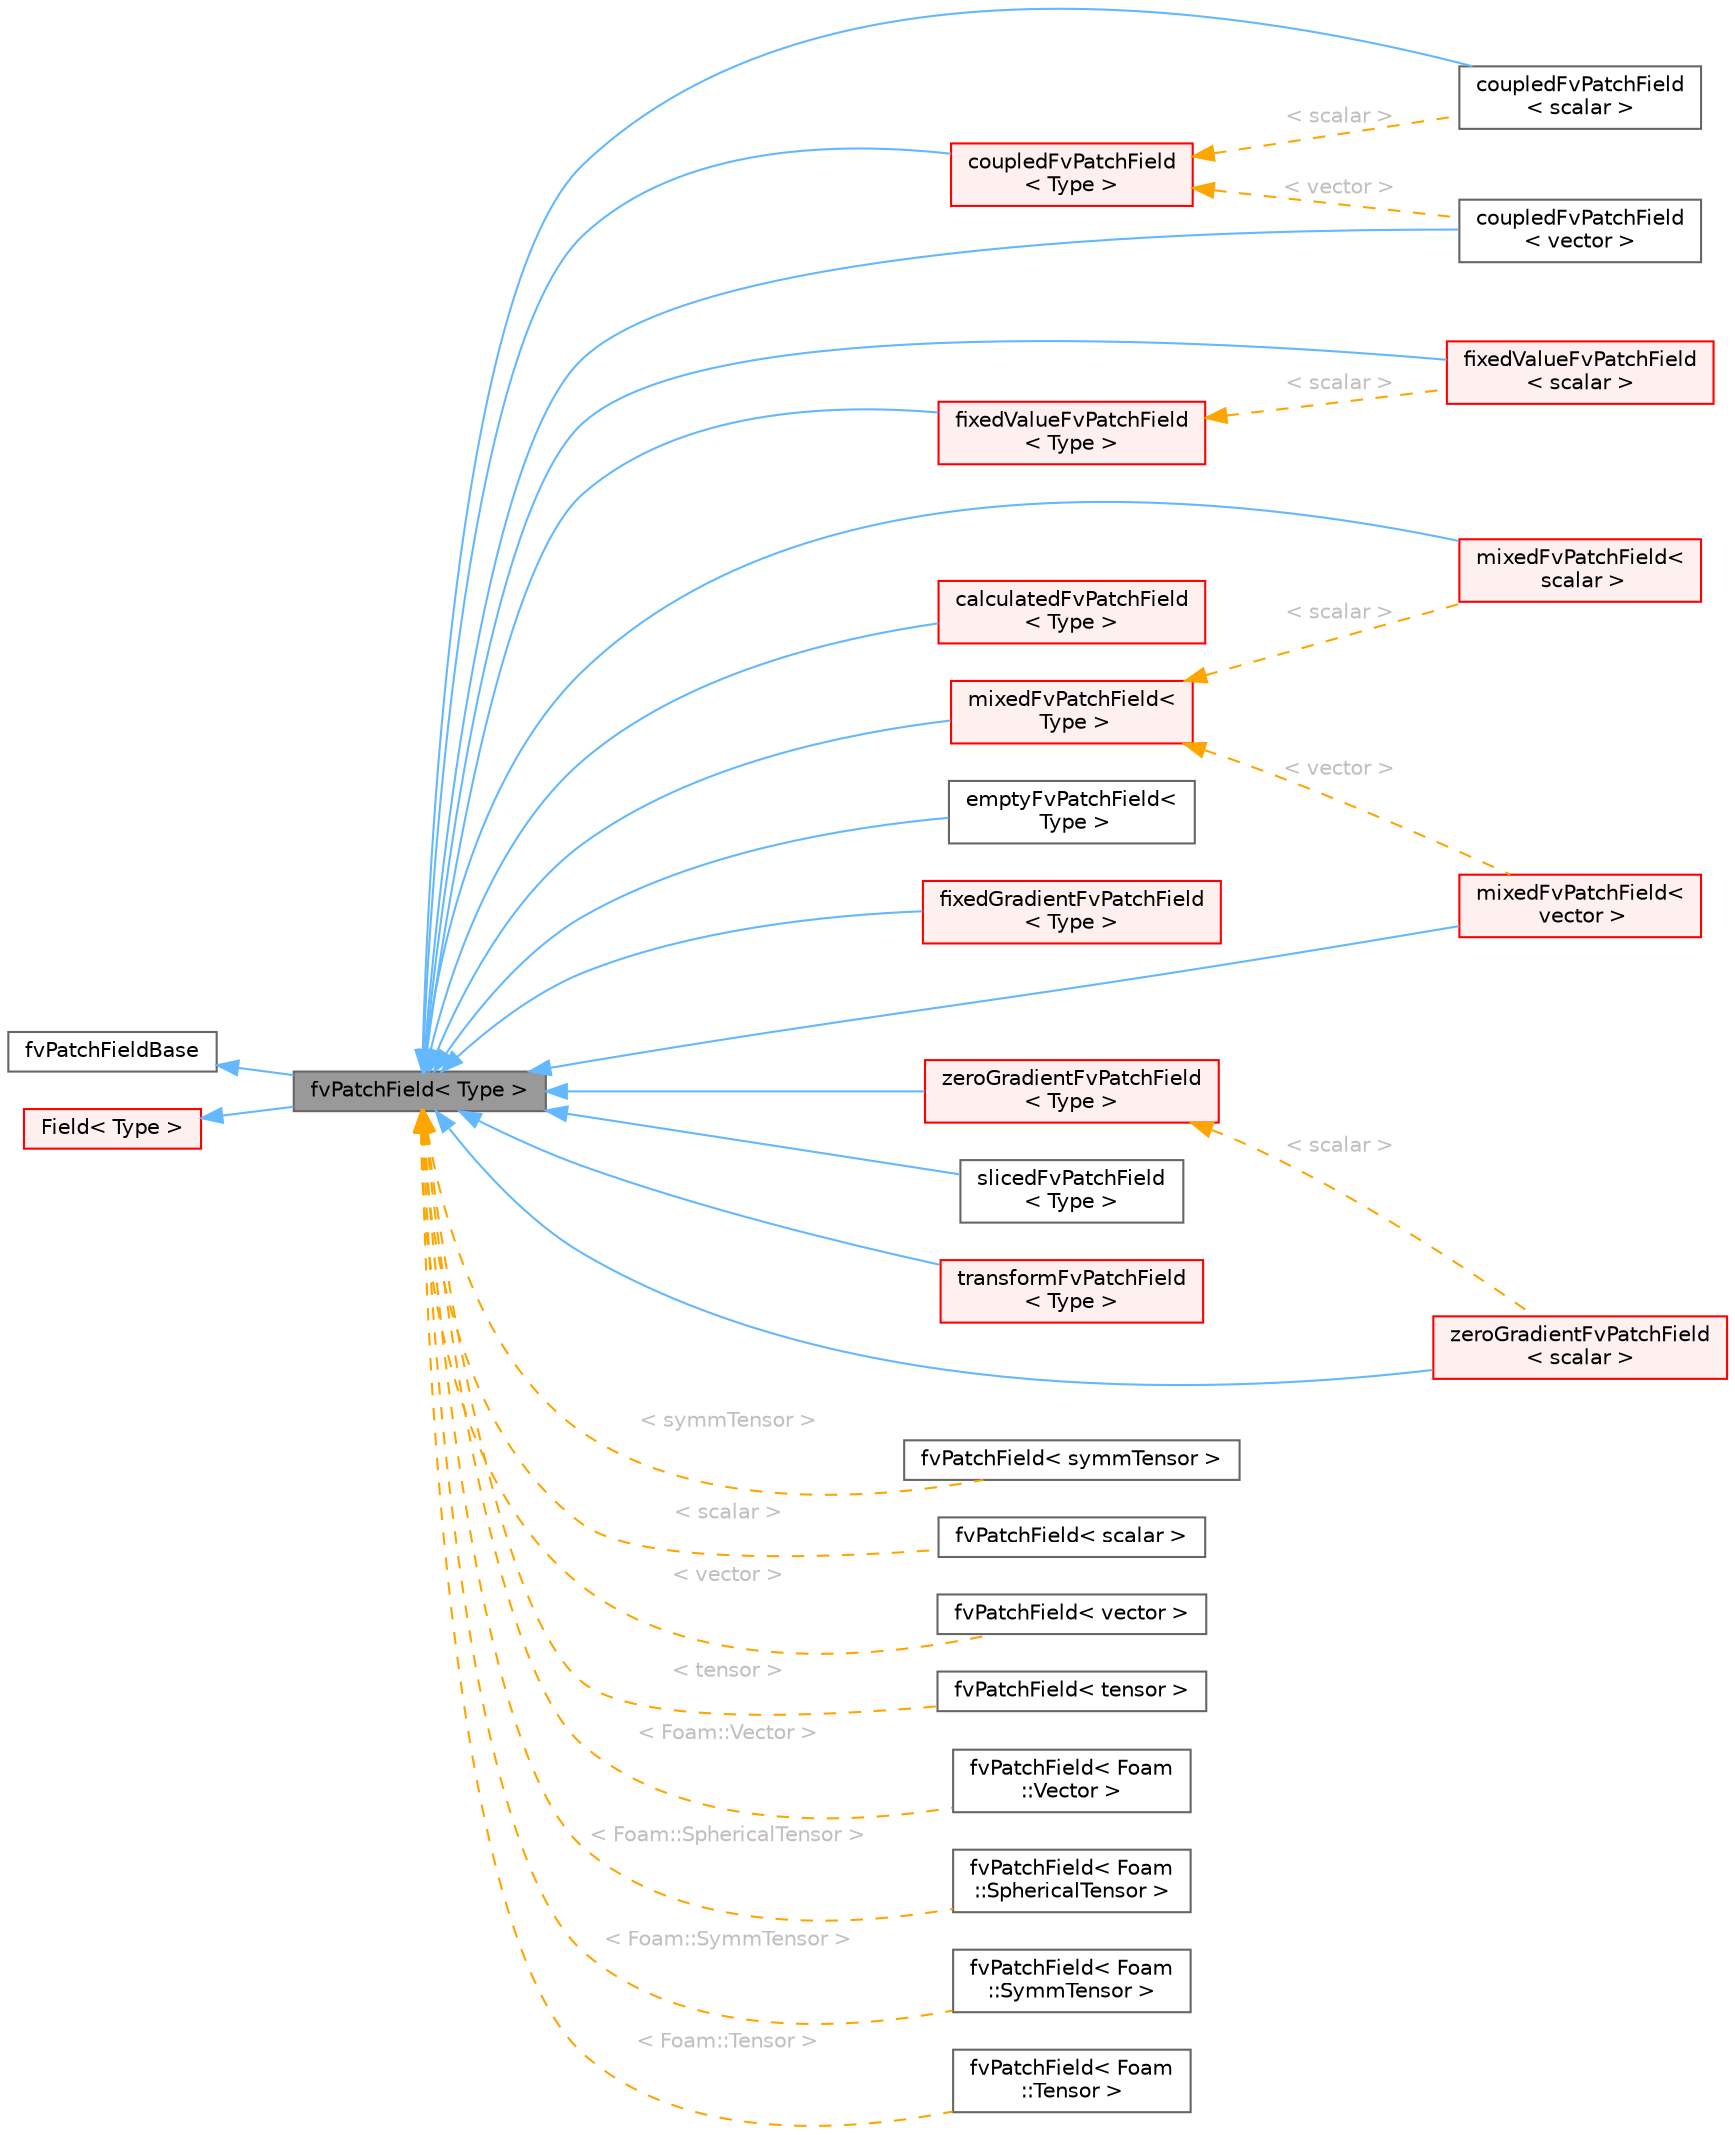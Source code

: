 digraph "fvPatchField&lt; Type &gt;"
{
 // LATEX_PDF_SIZE
  bgcolor="transparent";
  edge [fontname=Helvetica,fontsize=10,labelfontname=Helvetica,labelfontsize=10];
  node [fontname=Helvetica,fontsize=10,shape=box,height=0.2,width=0.4];
  rankdir="LR";
  Node1 [id="Node000001",label="fvPatchField\< Type \>",height=0.2,width=0.4,color="gray40", fillcolor="grey60", style="filled", fontcolor="black",tooltip="Abstract base class with a fat-interface to all derived classes covering all possible ways in which t..."];
  Node2 -> Node1 [id="edge1_Node000001_Node000002",dir="back",color="steelblue1",style="solid",tooltip=" "];
  Node2 [id="Node000002",label="fvPatchFieldBase",height=0.2,width=0.4,color="gray40", fillcolor="white", style="filled",URL="$classFoam_1_1fvPatchFieldBase.html",tooltip=" "];
  Node3 -> Node1 [id="edge2_Node000001_Node000003",dir="back",color="steelblue1",style="solid",tooltip=" "];
  Node3 [id="Node000003",label="Field\< Type \>",height=0.2,width=0.4,color="red", fillcolor="#FFF0F0", style="filled",URL="$classFoam_1_1Field.html",tooltip="Generic templated field type."];
  Node1 -> Node10 [id="edge3_Node000001_Node000010",dir="back",color="steelblue1",style="solid",tooltip=" "];
  Node10 [id="Node000010",label="coupledFvPatchField\l\< scalar \>",height=0.2,width=0.4,color="gray40", fillcolor="white", style="filled",URL="$classFoam_1_1coupledFvPatchField.html",tooltip=" "];
  Node1 -> Node11 [id="edge4_Node000001_Node000011",dir="back",color="steelblue1",style="solid",tooltip=" "];
  Node11 [id="Node000011",label="coupledFvPatchField\l\< vector \>",height=0.2,width=0.4,color="gray40", fillcolor="white", style="filled",URL="$classFoam_1_1coupledFvPatchField.html",tooltip=" "];
  Node1 -> Node12 [id="edge5_Node000001_Node000012",dir="back",color="steelblue1",style="solid",tooltip=" "];
  Node12 [id="Node000012",label="fixedValueFvPatchField\l\< scalar \>",height=0.2,width=0.4,color="red", fillcolor="#FFF0F0", style="filled",URL="$classFoam_1_1fixedValueFvPatchField.html",tooltip=" "];
  Node1 -> Node20 [id="edge6_Node000001_Node000020",dir="back",color="steelblue1",style="solid",tooltip=" "];
  Node20 [id="Node000020",label="mixedFvPatchField\<\l scalar \>",height=0.2,width=0.4,color="red", fillcolor="#FFF0F0", style="filled",URL="$classFoam_1_1mixedFvPatchField.html",tooltip=" "];
  Node1 -> Node24 [id="edge7_Node000001_Node000024",dir="back",color="steelblue1",style="solid",tooltip=" "];
  Node24 [id="Node000024",label="mixedFvPatchField\<\l vector \>",height=0.2,width=0.4,color="red", fillcolor="#FFF0F0", style="filled",URL="$classFoam_1_1mixedFvPatchField.html",tooltip=" "];
  Node1 -> Node26 [id="edge8_Node000001_Node000026",dir="back",color="steelblue1",style="solid",tooltip=" "];
  Node26 [id="Node000026",label="zeroGradientFvPatchField\l\< scalar \>",height=0.2,width=0.4,color="red", fillcolor="#FFF0F0", style="filled",URL="$classFoam_1_1zeroGradientFvPatchField.html",tooltip=" "];
  Node1 -> Node29 [id="edge9_Node000001_Node000029",dir="back",color="steelblue1",style="solid",tooltip=" "];
  Node29 [id="Node000029",label="calculatedFvPatchField\l\< Type \>",height=0.2,width=0.4,color="red", fillcolor="#FFF0F0", style="filled",URL="$classFoam_1_1calculatedFvPatchField.html",tooltip="This boundary condition is not designed to be evaluated; it is assmued that the value is assigned via..."];
  Node1 -> Node32 [id="edge10_Node000001_Node000032",dir="back",color="steelblue1",style="solid",tooltip=" "];
  Node32 [id="Node000032",label="coupledFvPatchField\l\< Type \>",height=0.2,width=0.4,color="red", fillcolor="#FFF0F0", style="filled",URL="$classFoam_1_1coupledFvPatchField.html",tooltip="Abstract base class for coupled patches."];
  Node32 -> Node10 [id="edge11_Node000032_Node000010",dir="back",color="orange",style="dashed",tooltip=" ",label=" \< scalar \>",fontcolor="grey" ];
  Node32 -> Node11 [id="edge12_Node000032_Node000011",dir="back",color="orange",style="dashed",tooltip=" ",label=" \< vector \>",fontcolor="grey" ];
  Node1 -> Node62 [id="edge13_Node000001_Node000062",dir="back",color="steelblue1",style="solid",tooltip=" "];
  Node62 [id="Node000062",label="emptyFvPatchField\<\l Type \>",height=0.2,width=0.4,color="gray40", fillcolor="white", style="filled",URL="$classFoam_1_1emptyFvPatchField.html",tooltip="This boundary condition provides an 'empty' condition for reduced dimensions cases,..."];
  Node1 -> Node63 [id="edge14_Node000001_Node000063",dir="back",color="steelblue1",style="solid",tooltip=" "];
  Node63 [id="Node000063",label="fixedGradientFvPatchField\l\< Type \>",height=0.2,width=0.4,color="red", fillcolor="#FFF0F0", style="filled",URL="$classFoam_1_1fixedGradientFvPatchField.html",tooltip="This boundary condition supplies a fixed gradient condition, such that the patch values are calculate..."];
  Node1 -> Node65 [id="edge15_Node000001_Node000065",dir="back",color="steelblue1",style="solid",tooltip=" "];
  Node65 [id="Node000065",label="fixedValueFvPatchField\l\< Type \>",height=0.2,width=0.4,color="red", fillcolor="#FFF0F0", style="filled",URL="$classFoam_1_1fixedValueFvPatchField.html",tooltip="This boundary condition supplies a fixed value constraint, and is the base class for a number of othe..."];
  Node65 -> Node12 [id="edge16_Node000065_Node000012",dir="back",color="orange",style="dashed",tooltip=" ",label=" \< scalar \>",fontcolor="grey" ];
  Node1 -> Node83 [id="edge17_Node000001_Node000083",dir="back",color="steelblue1",style="solid",tooltip=" "];
  Node83 [id="Node000083",label="mixedFvPatchField\<\l Type \>",height=0.2,width=0.4,color="red", fillcolor="#FFF0F0", style="filled",URL="$classFoam_1_1mixedFvPatchField.html",tooltip="This boundary condition provides a base class for 'mixed' type boundary conditions,..."];
  Node83 -> Node20 [id="edge18_Node000083_Node000020",dir="back",color="orange",style="dashed",tooltip=" ",label=" \< scalar \>",fontcolor="grey" ];
  Node83 -> Node24 [id="edge19_Node000083_Node000024",dir="back",color="orange",style="dashed",tooltip=" ",label=" \< vector \>",fontcolor="grey" ];
  Node1 -> Node100 [id="edge20_Node000001_Node000100",dir="back",color="steelblue1",style="solid",tooltip=" "];
  Node100 [id="Node000100",label="slicedFvPatchField\l\< Type \>",height=0.2,width=0.4,color="gray40", fillcolor="white", style="filled",URL="$classFoam_1_1slicedFvPatchField.html",tooltip="Specialization of fvPatchField which creates the underlying fvPatchField as a slice of the given comp..."];
  Node1 -> Node101 [id="edge21_Node000001_Node000101",dir="back",color="steelblue1",style="solid",tooltip=" "];
  Node101 [id="Node000101",label="transformFvPatchField\l\< Type \>",height=0.2,width=0.4,color="red", fillcolor="#FFF0F0", style="filled",URL="$classFoam_1_1transformFvPatchField.html",tooltip="Foam::transformFvPatchField."];
  Node1 -> Node111 [id="edge22_Node000001_Node000111",dir="back",color="steelblue1",style="solid",tooltip=" "];
  Node111 [id="Node000111",label="zeroGradientFvPatchField\l\< Type \>",height=0.2,width=0.4,color="red", fillcolor="#FFF0F0", style="filled",URL="$classFoam_1_1zeroGradientFvPatchField.html",tooltip="This boundary condition applies a zero-gradient condition from the patch internal field onto the patc..."];
  Node111 -> Node26 [id="edge23_Node000111_Node000026",dir="back",color="orange",style="dashed",tooltip=" ",label=" \< scalar \>",fontcolor="grey" ];
  Node1 -> Node116 [id="edge24_Node000001_Node000116",dir="back",color="orange",style="dashed",tooltip=" ",label=" \< symmTensor \>",fontcolor="grey" ];
  Node116 [id="Node000116",label="fvPatchField\< symmTensor \>",height=0.2,width=0.4,color="gray40", fillcolor="white", style="filled",URL="$classFoam_1_1fvPatchField.html",tooltip=" "];
  Node1 -> Node117 [id="edge25_Node000001_Node000117",dir="back",color="orange",style="dashed",tooltip=" ",label=" \< scalar \>",fontcolor="grey" ];
  Node117 [id="Node000117",label="fvPatchField\< scalar \>",height=0.2,width=0.4,color="gray40", fillcolor="white", style="filled",URL="$classFoam_1_1fvPatchField.html",tooltip=" "];
  Node1 -> Node118 [id="edge26_Node000001_Node000118",dir="back",color="orange",style="dashed",tooltip=" ",label=" \< vector \>",fontcolor="grey" ];
  Node118 [id="Node000118",label="fvPatchField\< vector \>",height=0.2,width=0.4,color="gray40", fillcolor="white", style="filled",URL="$classFoam_1_1fvPatchField.html",tooltip=" "];
  Node1 -> Node119 [id="edge27_Node000001_Node000119",dir="back",color="orange",style="dashed",tooltip=" ",label=" \< tensor \>",fontcolor="grey" ];
  Node119 [id="Node000119",label="fvPatchField\< tensor \>",height=0.2,width=0.4,color="gray40", fillcolor="white", style="filled",URL="$classFoam_1_1fvPatchField.html",tooltip=" "];
  Node1 -> Node120 [id="edge28_Node000001_Node000120",dir="back",color="orange",style="dashed",tooltip=" ",label=" \< Foam::Vector \>",fontcolor="grey" ];
  Node120 [id="Node000120",label="fvPatchField\< Foam\l::Vector \>",height=0.2,width=0.4,color="gray40", fillcolor="white", style="filled",URL="$classFoam_1_1fvPatchField.html",tooltip=" "];
  Node1 -> Node121 [id="edge29_Node000001_Node000121",dir="back",color="orange",style="dashed",tooltip=" ",label=" \< Foam::SphericalTensor \>",fontcolor="grey" ];
  Node121 [id="Node000121",label="fvPatchField\< Foam\l::SphericalTensor \>",height=0.2,width=0.4,color="gray40", fillcolor="white", style="filled",URL="$classFoam_1_1fvPatchField.html",tooltip=" "];
  Node1 -> Node122 [id="edge30_Node000001_Node000122",dir="back",color="orange",style="dashed",tooltip=" ",label=" \< Foam::SymmTensor \>",fontcolor="grey" ];
  Node122 [id="Node000122",label="fvPatchField\< Foam\l::SymmTensor \>",height=0.2,width=0.4,color="gray40", fillcolor="white", style="filled",URL="$classFoam_1_1fvPatchField.html",tooltip=" "];
  Node1 -> Node123 [id="edge31_Node000001_Node000123",dir="back",color="orange",style="dashed",tooltip=" ",label=" \< Foam::Tensor \>",fontcolor="grey" ];
  Node123 [id="Node000123",label="fvPatchField\< Foam\l::Tensor \>",height=0.2,width=0.4,color="gray40", fillcolor="white", style="filled",URL="$classFoam_1_1fvPatchField.html",tooltip=" "];
}
